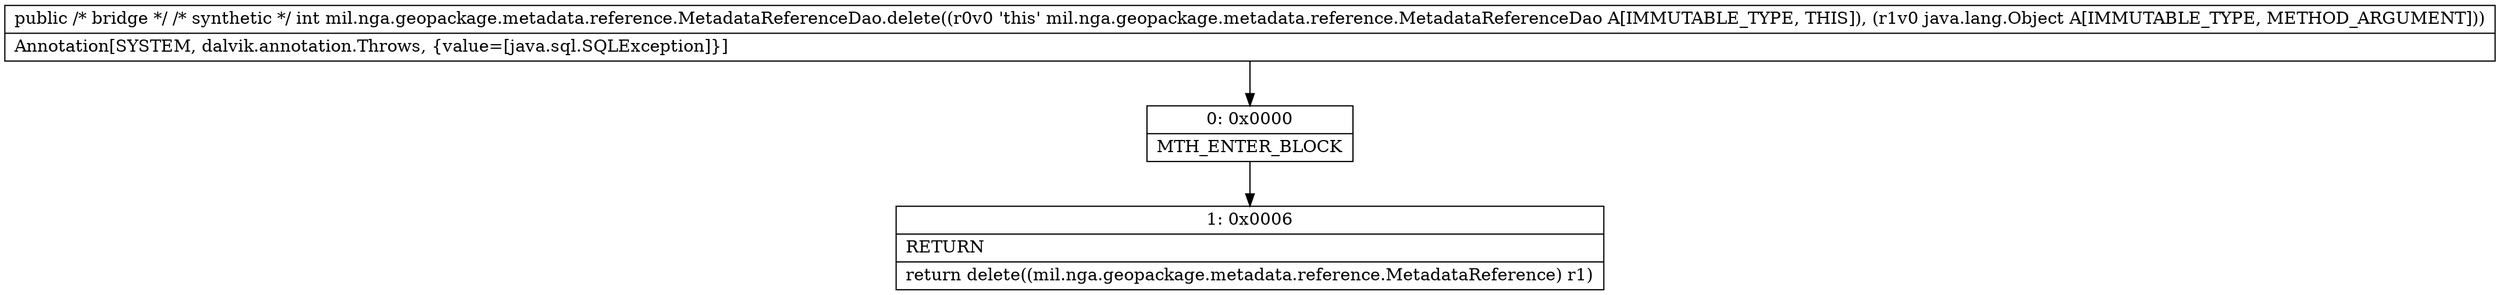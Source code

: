 digraph "CFG formil.nga.geopackage.metadata.reference.MetadataReferenceDao.delete(Ljava\/lang\/Object;)I" {
Node_0 [shape=record,label="{0\:\ 0x0000|MTH_ENTER_BLOCK\l}"];
Node_1 [shape=record,label="{1\:\ 0x0006|RETURN\l|return delete((mil.nga.geopackage.metadata.reference.MetadataReference) r1)\l}"];
MethodNode[shape=record,label="{public \/* bridge *\/ \/* synthetic *\/ int mil.nga.geopackage.metadata.reference.MetadataReferenceDao.delete((r0v0 'this' mil.nga.geopackage.metadata.reference.MetadataReferenceDao A[IMMUTABLE_TYPE, THIS]), (r1v0 java.lang.Object A[IMMUTABLE_TYPE, METHOD_ARGUMENT]))  | Annotation[SYSTEM, dalvik.annotation.Throws, \{value=[java.sql.SQLException]\}]\l}"];
MethodNode -> Node_0;
Node_0 -> Node_1;
}

